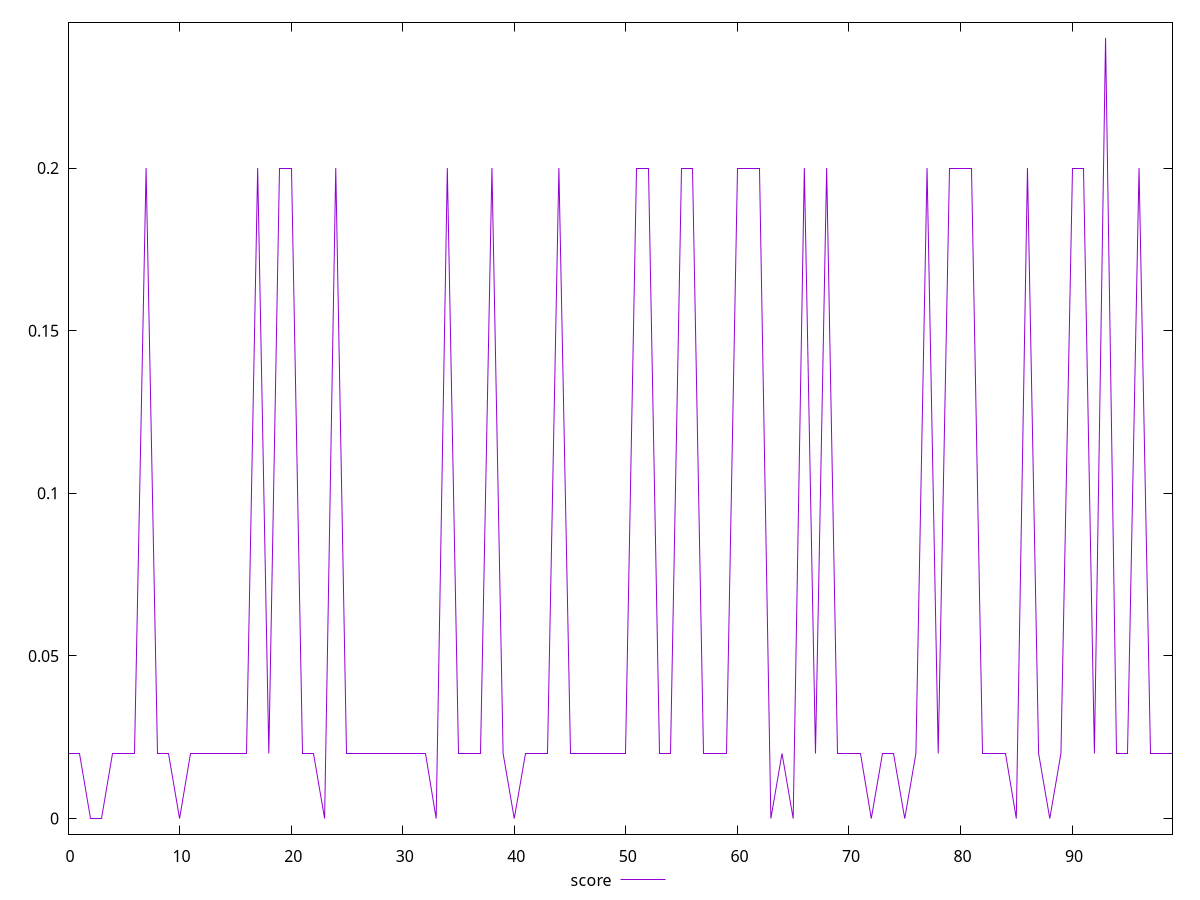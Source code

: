 reset

$score <<EOF
0 0.02
1 0.02
2 0
3 0
4 0.02
5 0.02
6 0.02
7 0.2
8 0.02
9 0.02
10 0
11 0.02
12 0.02
13 0.02
14 0.02
15 0.02
16 0.02
17 0.2
18 0.02
19 0.2
20 0.2
21 0.02
22 0.02
23 0
24 0.2
25 0.02
26 0.02
27 0.02
28 0.02
29 0.02
30 0.02
31 0.02
32 0.02
33 0
34 0.2
35 0.02
36 0.02
37 0.02
38 0.2
39 0.02
40 0
41 0.02
42 0.02
43 0.02
44 0.2
45 0.02
46 0.02
47 0.02
48 0.02
49 0.02
50 0.02
51 0.2
52 0.2
53 0.02
54 0.02
55 0.2
56 0.2
57 0.02
58 0.02
59 0.02
60 0.2
61 0.2
62 0.2
63 0
64 0.02
65 0
66 0.2
67 0.02
68 0.2
69 0.02
70 0.02
71 0.02
72 0
73 0.02
74 0.02
75 0
76 0.02
77 0.2
78 0.02
79 0.2
80 0.2
81 0.2
82 0.02
83 0.02
84 0.02
85 0
86 0.2
87 0.02
88 0
89 0.02
90 0.2
91 0.2
92 0.02
93 0.24
94 0.02
95 0.02
96 0.2
97 0.02
98 0.02
99 0.02
EOF

set key outside below
set xrange [0:99]
set yrange [-0.0048:0.2448]
set trange [-0.0048:0.2448]
set terminal svg size 640, 500 enhanced background rgb 'white'
set output "report_00017_2021-02-10T15-08-03.406Z/cumulative-layout-shift/samples/pages+cached+noadtech+nomedia/score/values.svg"

plot $score title "score" with line

reset
